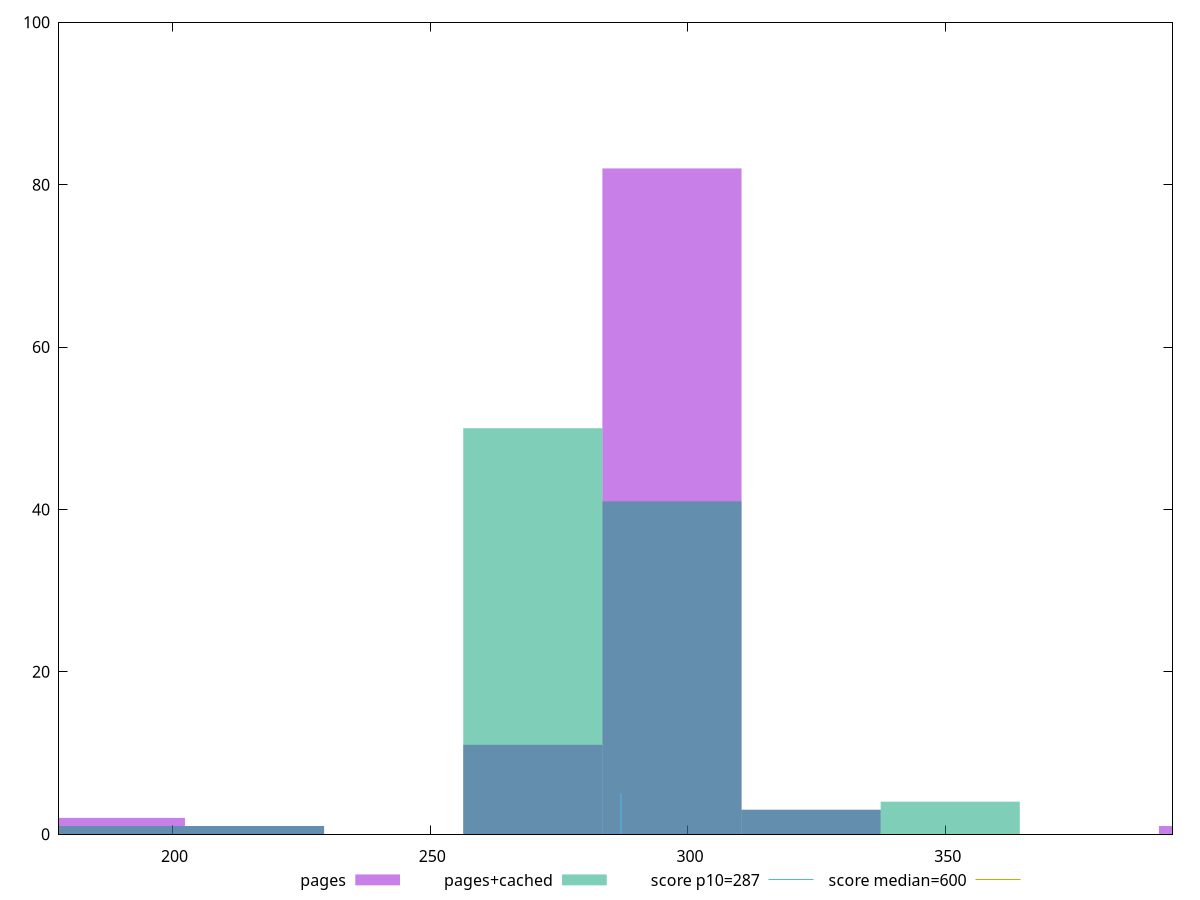 reset

$pages <<EOF
188.93731930085366 2
323.89254737289195 3
269.91045614407665 11
296.9015017584843 82
404.86568421611497 1
215.9283649152613 1
EOF

$pagesCached <<EOF
188.93731930085366 1
296.9015017584843 41
215.9283649152613 1
350.8835929872996 4
269.91045614407665 50
323.89254737289195 3
EOF

set key outside below
set boxwidth 26.991045614407664
set xrange [178:393.9999999999982]
set yrange [0:100]
set style fill transparent solid 0.5 noborder

set parametric
set terminal svg size 640, 500 enhanced background rgb 'white'
set output "report_00007_2020-12-11T15:55:29.892Z/total-blocking-time/comparison/histogram/1_vs_2.svg"

plot $pages title "pages" with boxes, \
     $pagesCached title "pages+cached" with boxes, \
     287,t title "score p10=287", \
     600,t title "score median=600"

reset
